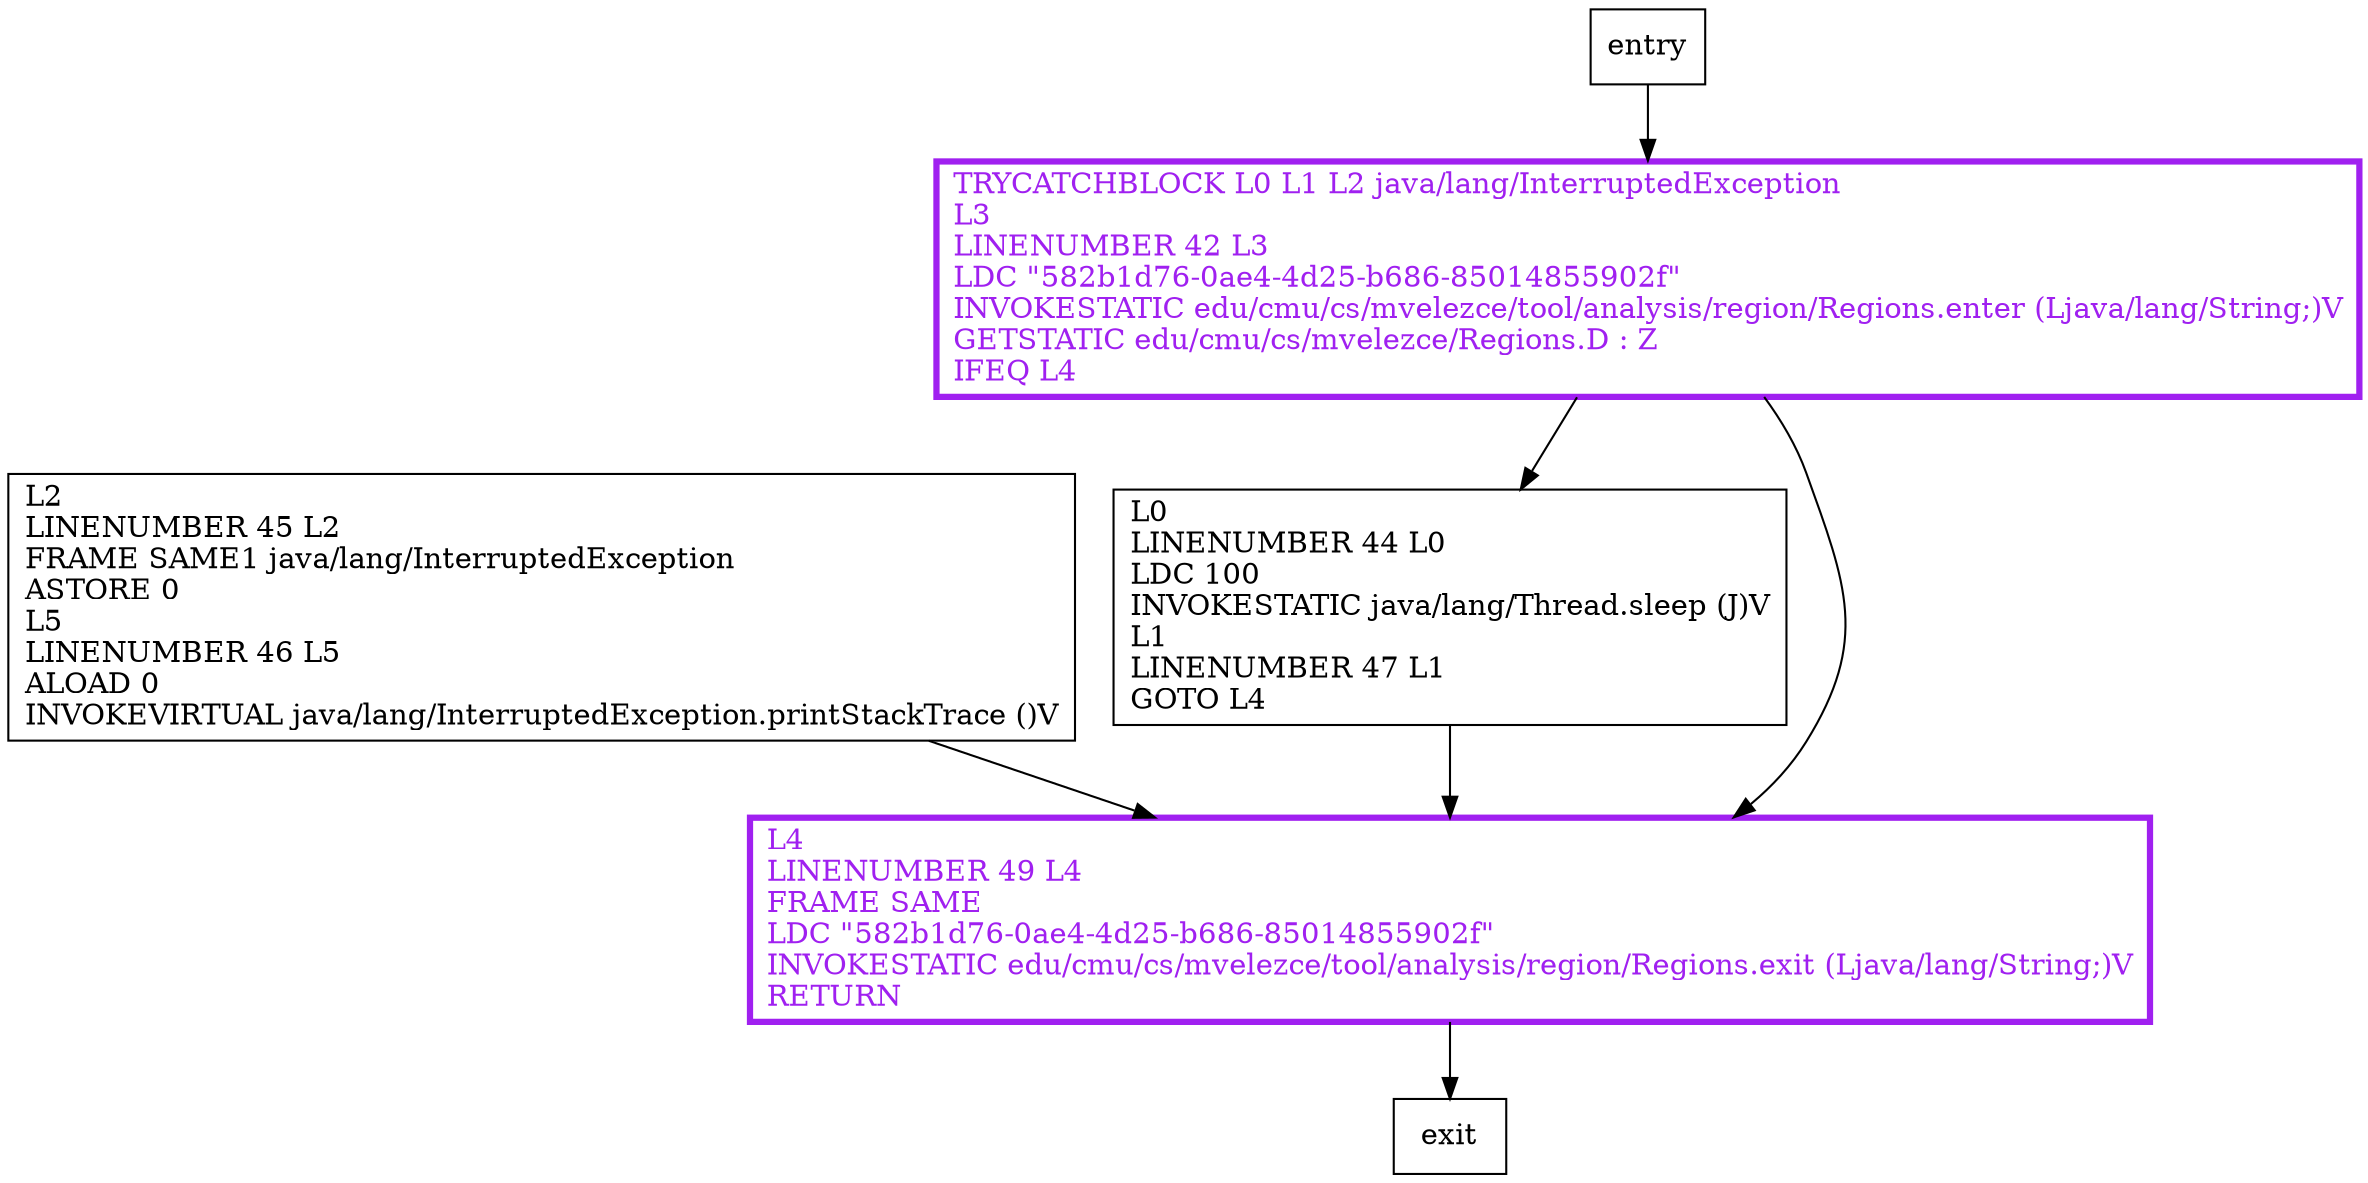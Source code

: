 digraph bar {
node [shape=record];
2050715938 [label="TRYCATCHBLOCK L0 L1 L2 java/lang/InterruptedException\lL3\lLINENUMBER 42 L3\lLDC \"582b1d76-0ae4-4d25-b686-85014855902f\"\lINVOKESTATIC edu/cmu/cs/mvelezce/tool/analysis/region/Regions.enter (Ljava/lang/String;)V\lGETSTATIC edu/cmu/cs/mvelezce/Regions.D : Z\lIFEQ L4\l"];
636575568 [label="L0\lLINENUMBER 44 L0\lLDC 100\lINVOKESTATIC java/lang/Thread.sleep (J)V\lL1\lLINENUMBER 47 L1\lGOTO L4\l"];
1387556178 [label="L2\lLINENUMBER 45 L2\lFRAME SAME1 java/lang/InterruptedException\lASTORE 0\lL5\lLINENUMBER 46 L5\lALOAD 0\lINVOKEVIRTUAL java/lang/InterruptedException.printStackTrace ()V\l"];
1488298739 [label="L4\lLINENUMBER 49 L4\lFRAME SAME\lLDC \"582b1d76-0ae4-4d25-b686-85014855902f\"\lINVOKESTATIC edu/cmu/cs/mvelezce/tool/analysis/region/Regions.exit (Ljava/lang/String;)V\lRETURN\l"];
entry;
exit;
2050715938 -> 636575568;
2050715938 -> 1488298739;
entry -> 2050715938;
636575568 -> 1488298739;
1387556178 -> 1488298739;
1488298739 -> exit;
2050715938[fontcolor="purple", penwidth=3, color="purple"];
1488298739[fontcolor="purple", penwidth=3, color="purple"];
}
